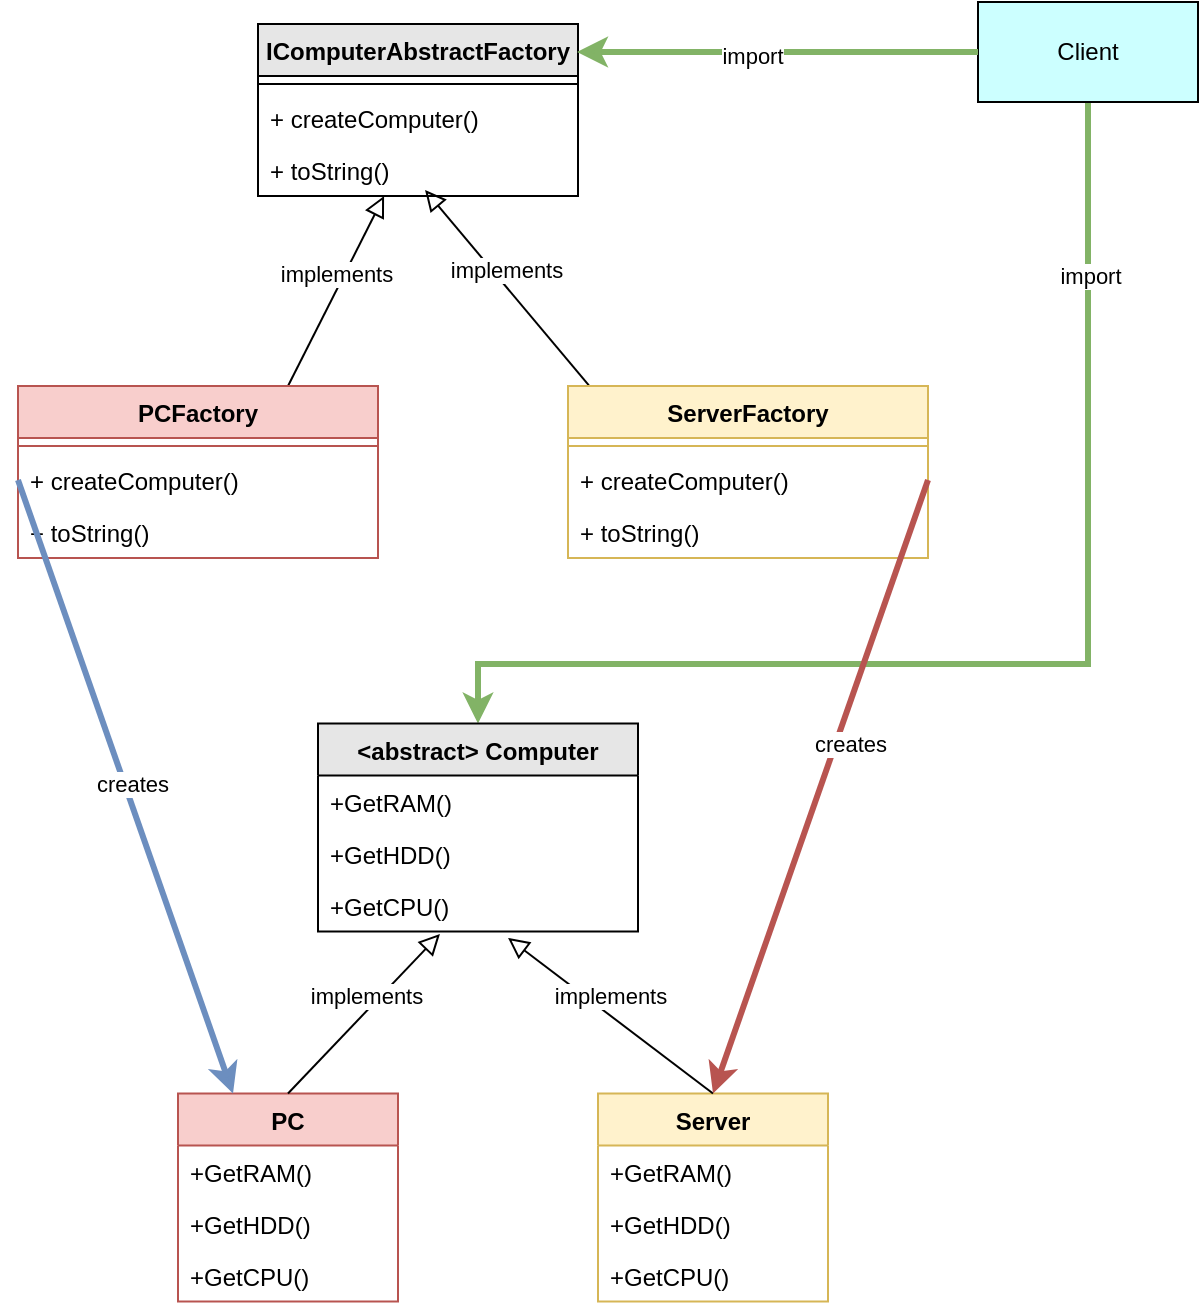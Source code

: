 <mxfile version="27.0.5">
  <diagram name="Page-1" id="9cwc0bCN1TWvzNBvOkSz">
    <mxGraphModel dx="946" dy="572" grid="1" gridSize="10" guides="1" tooltips="1" connect="1" arrows="1" fold="1" page="1" pageScale="1" pageWidth="850" pageHeight="1100" math="0" shadow="0">
      <root>
        <mxCell id="0" />
        <mxCell id="1" parent="0" />
        <mxCell id="cmP-_bVwXyfvIjiV2a2J-1" value="IComputerAbstractFactory" style="swimlane;fontStyle=1;align=center;verticalAlign=top;childLayout=stackLayout;horizontal=1;startSize=26;horizontalStack=0;resizeParent=1;resizeParentMax=0;resizeLast=0;collapsible=1;marginBottom=0;whiteSpace=wrap;html=1;fillColor=#E6E6E6;" vertex="1" parent="1">
          <mxGeometry x="210" y="90" width="160" height="86" as="geometry" />
        </mxCell>
        <mxCell id="cmP-_bVwXyfvIjiV2a2J-2" value="" style="line;strokeWidth=1;fillColor=none;align=left;verticalAlign=middle;spacingTop=-1;spacingLeft=3;spacingRight=3;rotatable=0;labelPosition=right;points=[];portConstraint=eastwest;strokeColor=inherit;" vertex="1" parent="cmP-_bVwXyfvIjiV2a2J-1">
          <mxGeometry y="26" width="160" height="8" as="geometry" />
        </mxCell>
        <mxCell id="cmP-_bVwXyfvIjiV2a2J-3" value="+ createComputer()" style="text;strokeColor=none;fillColor=none;align=left;verticalAlign=top;spacingLeft=4;spacingRight=4;overflow=hidden;rotatable=0;points=[[0,0.5],[1,0.5]];portConstraint=eastwest;whiteSpace=wrap;html=1;" vertex="1" parent="cmP-_bVwXyfvIjiV2a2J-1">
          <mxGeometry y="34" width="160" height="26" as="geometry" />
        </mxCell>
        <mxCell id="cmP-_bVwXyfvIjiV2a2J-4" value="+ toString()" style="text;strokeColor=none;fillColor=none;align=left;verticalAlign=top;spacingLeft=4;spacingRight=4;overflow=hidden;rotatable=0;points=[[0,0.5],[1,0.5]];portConstraint=eastwest;whiteSpace=wrap;html=1;" vertex="1" parent="cmP-_bVwXyfvIjiV2a2J-1">
          <mxGeometry y="60" width="160" height="26" as="geometry" />
        </mxCell>
        <mxCell id="cmP-_bVwXyfvIjiV2a2J-5" value="implements" style="html=1;verticalAlign=bottom;endArrow=block;endSize=8;curved=0;rounded=0;exitX=0.75;exitY=0;exitDx=0;exitDy=0;endFill=0;entryX=0.394;entryY=1;entryDx=0;entryDy=0;entryPerimeter=0;" edge="1" parent="1" target="cmP-_bVwXyfvIjiV2a2J-4" source="cmP-_bVwXyfvIjiV2a2J-16">
          <mxGeometry relative="1" as="geometry">
            <mxPoint x="240" y="310" as="sourcePoint" />
            <mxPoint x="270" y="180" as="targetPoint" />
          </mxGeometry>
        </mxCell>
        <mxCell id="cmP-_bVwXyfvIjiV2a2J-6" value="implements" style="html=1;verticalAlign=bottom;endArrow=block;endSize=8;curved=0;rounded=0;exitX=0.058;exitY=-0.003;exitDx=0;exitDy=0;endFill=0;exitPerimeter=0;entryX=0.522;entryY=0.885;entryDx=0;entryDy=0;entryPerimeter=0;" edge="1" parent="1" source="cmP-_bVwXyfvIjiV2a2J-7" target="cmP-_bVwXyfvIjiV2a2J-4">
          <mxGeometry relative="1" as="geometry">
            <mxPoint x="190" y="230" as="sourcePoint" />
            <mxPoint x="280" y="180" as="targetPoint" />
          </mxGeometry>
        </mxCell>
        <mxCell id="cmP-_bVwXyfvIjiV2a2J-7" value="ServerFactory" style="swimlane;fontStyle=1;align=center;verticalAlign=top;childLayout=stackLayout;horizontal=1;startSize=26;horizontalStack=0;resizeParent=1;resizeParentMax=0;resizeLast=0;collapsible=1;marginBottom=0;whiteSpace=wrap;html=1;fillColor=#fff2cc;strokeColor=#d6b656;" vertex="1" parent="1">
          <mxGeometry x="365" y="271" width="180" height="86" as="geometry" />
        </mxCell>
        <mxCell id="cmP-_bVwXyfvIjiV2a2J-8" value="" style="line;strokeWidth=1;fillColor=none;align=left;verticalAlign=middle;spacingTop=-1;spacingLeft=3;spacingRight=3;rotatable=0;labelPosition=right;points=[];portConstraint=eastwest;strokeColor=inherit;" vertex="1" parent="cmP-_bVwXyfvIjiV2a2J-7">
          <mxGeometry y="26" width="180" height="8" as="geometry" />
        </mxCell>
        <mxCell id="cmP-_bVwXyfvIjiV2a2J-9" value="+ createComputer()" style="text;strokeColor=none;fillColor=none;align=left;verticalAlign=top;spacingLeft=4;spacingRight=4;overflow=hidden;rotatable=0;points=[[0,0.5],[1,0.5]];portConstraint=eastwest;whiteSpace=wrap;html=1;" vertex="1" parent="cmP-_bVwXyfvIjiV2a2J-7">
          <mxGeometry y="34" width="180" height="26" as="geometry" />
        </mxCell>
        <mxCell id="cmP-_bVwXyfvIjiV2a2J-10" value="+ toString()" style="text;strokeColor=none;fillColor=none;align=left;verticalAlign=top;spacingLeft=4;spacingRight=4;overflow=hidden;rotatable=0;points=[[0,0.5],[1,0.5]];portConstraint=eastwest;whiteSpace=wrap;html=1;" vertex="1" parent="cmP-_bVwXyfvIjiV2a2J-7">
          <mxGeometry y="60" width="180" height="26" as="geometry" />
        </mxCell>
        <mxCell id="cmP-_bVwXyfvIjiV2a2J-11" style="edgeStyle=orthogonalEdgeStyle;rounded=0;orthogonalLoop=1;jettySize=auto;html=1;entryX=0.5;entryY=0;entryDx=0;entryDy=0;strokeWidth=3;fillColor=#d5e8d4;strokeColor=#82b366;exitX=0.5;exitY=1;exitDx=0;exitDy=0;" edge="1" parent="1" source="cmP-_bVwXyfvIjiV2a2J-15" target="cmP-_bVwXyfvIjiV2a2J-20">
          <mxGeometry relative="1" as="geometry">
            <Array as="points">
              <mxPoint x="625" y="410" />
              <mxPoint x="320" y="410" />
            </Array>
          </mxGeometry>
        </mxCell>
        <mxCell id="cmP-_bVwXyfvIjiV2a2J-12" value="import" style="edgeLabel;html=1;align=center;verticalAlign=middle;resizable=0;points=[];" vertex="1" connectable="0" parent="cmP-_bVwXyfvIjiV2a2J-11">
          <mxGeometry x="-0.592" relative="1" as="geometry">
            <mxPoint x="1" y="-39" as="offset" />
          </mxGeometry>
        </mxCell>
        <mxCell id="cmP-_bVwXyfvIjiV2a2J-15" value="Client" style="html=1;whiteSpace=wrap;fillColor=#CCFFFF;" vertex="1" parent="1">
          <mxGeometry x="570" y="79" width="110" height="50" as="geometry" />
        </mxCell>
        <mxCell id="cmP-_bVwXyfvIjiV2a2J-16" value="PCFactory" style="swimlane;fontStyle=1;align=center;verticalAlign=top;childLayout=stackLayout;horizontal=1;startSize=26;horizontalStack=0;resizeParent=1;resizeParentMax=0;resizeLast=0;collapsible=1;marginBottom=0;whiteSpace=wrap;html=1;fillColor=#f8cecc;strokeColor=#b85450;" vertex="1" parent="1">
          <mxGeometry x="90" y="271" width="180" height="86" as="geometry" />
        </mxCell>
        <mxCell id="cmP-_bVwXyfvIjiV2a2J-17" value="" style="line;strokeWidth=1;fillColor=none;align=left;verticalAlign=middle;spacingTop=-1;spacingLeft=3;spacingRight=3;rotatable=0;labelPosition=right;points=[];portConstraint=eastwest;strokeColor=inherit;" vertex="1" parent="cmP-_bVwXyfvIjiV2a2J-16">
          <mxGeometry y="26" width="180" height="8" as="geometry" />
        </mxCell>
        <mxCell id="cmP-_bVwXyfvIjiV2a2J-18" value="+ createComputer()" style="text;strokeColor=none;fillColor=none;align=left;verticalAlign=top;spacingLeft=4;spacingRight=4;overflow=hidden;rotatable=0;points=[[0,0.5],[1,0.5]];portConstraint=eastwest;whiteSpace=wrap;html=1;" vertex="1" parent="cmP-_bVwXyfvIjiV2a2J-16">
          <mxGeometry y="34" width="180" height="26" as="geometry" />
        </mxCell>
        <mxCell id="cmP-_bVwXyfvIjiV2a2J-19" value="+ toString()" style="text;strokeColor=none;fillColor=none;align=left;verticalAlign=top;spacingLeft=4;spacingRight=4;overflow=hidden;rotatable=0;points=[[0,0.5],[1,0.5]];portConstraint=eastwest;whiteSpace=wrap;html=1;" vertex="1" parent="cmP-_bVwXyfvIjiV2a2J-16">
          <mxGeometry y="60" width="180" height="26" as="geometry" />
        </mxCell>
        <mxCell id="cmP-_bVwXyfvIjiV2a2J-20" value="&amp;lt;abstract&amp;gt; Computer" style="swimlane;fontStyle=1;align=center;verticalAlign=top;childLayout=stackLayout;horizontal=1;startSize=26;horizontalStack=0;resizeParent=1;resizeParentMax=0;resizeLast=0;collapsible=1;marginBottom=0;whiteSpace=wrap;html=1;fillColor=#E6E6E6;" vertex="1" parent="1">
          <mxGeometry x="240" y="439.77" width="160" height="104" as="geometry" />
        </mxCell>
        <mxCell id="cmP-_bVwXyfvIjiV2a2J-21" value="+GetRAM()" style="text;strokeColor=none;fillColor=none;align=left;verticalAlign=top;spacingLeft=4;spacingRight=4;overflow=hidden;rotatable=0;points=[[0,0.5],[1,0.5]];portConstraint=eastwest;whiteSpace=wrap;html=1;" vertex="1" parent="cmP-_bVwXyfvIjiV2a2J-20">
          <mxGeometry y="26" width="160" height="26" as="geometry" />
        </mxCell>
        <mxCell id="cmP-_bVwXyfvIjiV2a2J-46" value="+GetHDD()" style="text;strokeColor=none;fillColor=none;align=left;verticalAlign=top;spacingLeft=4;spacingRight=4;overflow=hidden;rotatable=0;points=[[0,0.5],[1,0.5]];portConstraint=eastwest;whiteSpace=wrap;html=1;" vertex="1" parent="cmP-_bVwXyfvIjiV2a2J-20">
          <mxGeometry y="52" width="160" height="26" as="geometry" />
        </mxCell>
        <mxCell id="cmP-_bVwXyfvIjiV2a2J-49" value="+GetCPU()" style="text;strokeColor=none;fillColor=none;align=left;verticalAlign=top;spacingLeft=4;spacingRight=4;overflow=hidden;rotatable=0;points=[[0,0.5],[1,0.5]];portConstraint=eastwest;whiteSpace=wrap;html=1;" vertex="1" parent="cmP-_bVwXyfvIjiV2a2J-20">
          <mxGeometry y="78" width="160" height="26" as="geometry" />
        </mxCell>
        <mxCell id="cmP-_bVwXyfvIjiV2a2J-24" value="PC" style="swimlane;fontStyle=1;align=center;verticalAlign=top;childLayout=stackLayout;horizontal=1;startSize=26;horizontalStack=0;resizeParent=1;resizeParentMax=0;resizeLast=0;collapsible=1;marginBottom=0;whiteSpace=wrap;html=1;fillColor=#f8cecc;strokeColor=#b85450;" vertex="1" parent="1">
          <mxGeometry x="170" y="624.77" width="110" height="104" as="geometry" />
        </mxCell>
        <mxCell id="cmP-_bVwXyfvIjiV2a2J-25" value="+GetRAM()" style="text;strokeColor=none;fillColor=none;align=left;verticalAlign=top;spacingLeft=4;spacingRight=4;overflow=hidden;rotatable=0;points=[[0,0.5],[1,0.5]];portConstraint=eastwest;whiteSpace=wrap;html=1;" vertex="1" parent="cmP-_bVwXyfvIjiV2a2J-24">
          <mxGeometry y="26" width="110" height="26" as="geometry" />
        </mxCell>
        <mxCell id="cmP-_bVwXyfvIjiV2a2J-50" value="+GetHDD()" style="text;strokeColor=none;fillColor=none;align=left;verticalAlign=top;spacingLeft=4;spacingRight=4;overflow=hidden;rotatable=0;points=[[0,0.5],[1,0.5]];portConstraint=eastwest;whiteSpace=wrap;html=1;" vertex="1" parent="cmP-_bVwXyfvIjiV2a2J-24">
          <mxGeometry y="52" width="110" height="26" as="geometry" />
        </mxCell>
        <mxCell id="cmP-_bVwXyfvIjiV2a2J-51" value="+GetCPU()" style="text;strokeColor=none;fillColor=none;align=left;verticalAlign=top;spacingLeft=4;spacingRight=4;overflow=hidden;rotatable=0;points=[[0,0.5],[1,0.5]];portConstraint=eastwest;whiteSpace=wrap;html=1;" vertex="1" parent="cmP-_bVwXyfvIjiV2a2J-24">
          <mxGeometry y="78" width="110" height="26" as="geometry" />
        </mxCell>
        <mxCell id="cmP-_bVwXyfvIjiV2a2J-26" value="Server" style="swimlane;fontStyle=1;align=center;verticalAlign=top;childLayout=stackLayout;horizontal=1;startSize=26;horizontalStack=0;resizeParent=1;resizeParentMax=0;resizeLast=0;collapsible=1;marginBottom=0;whiteSpace=wrap;html=1;fillColor=#fff2cc;strokeColor=#d6b656;" vertex="1" parent="1">
          <mxGeometry x="380" y="624.77" width="115" height="104" as="geometry" />
        </mxCell>
        <mxCell id="cmP-_bVwXyfvIjiV2a2J-27" value="+GetRAM()" style="text;strokeColor=none;fillColor=none;align=left;verticalAlign=top;spacingLeft=4;spacingRight=4;overflow=hidden;rotatable=0;points=[[0,0.5],[1,0.5]];portConstraint=eastwest;whiteSpace=wrap;html=1;" vertex="1" parent="cmP-_bVwXyfvIjiV2a2J-26">
          <mxGeometry y="26" width="115" height="26" as="geometry" />
        </mxCell>
        <mxCell id="cmP-_bVwXyfvIjiV2a2J-52" value="+GetHDD()" style="text;strokeColor=none;fillColor=none;align=left;verticalAlign=top;spacingLeft=4;spacingRight=4;overflow=hidden;rotatable=0;points=[[0,0.5],[1,0.5]];portConstraint=eastwest;whiteSpace=wrap;html=1;" vertex="1" parent="cmP-_bVwXyfvIjiV2a2J-26">
          <mxGeometry y="52" width="115" height="26" as="geometry" />
        </mxCell>
        <mxCell id="cmP-_bVwXyfvIjiV2a2J-53" value="+GetCPU()" style="text;strokeColor=none;fillColor=none;align=left;verticalAlign=top;spacingLeft=4;spacingRight=4;overflow=hidden;rotatable=0;points=[[0,0.5],[1,0.5]];portConstraint=eastwest;whiteSpace=wrap;html=1;" vertex="1" parent="cmP-_bVwXyfvIjiV2a2J-26">
          <mxGeometry y="78" width="115" height="26" as="geometry" />
        </mxCell>
        <mxCell id="cmP-_bVwXyfvIjiV2a2J-33" value="implements" style="html=1;verticalAlign=bottom;endArrow=block;endSize=8;curved=0;rounded=0;exitX=0.5;exitY=0;exitDx=0;exitDy=0;endFill=0;entryX=0.594;entryY=1.124;entryDx=0;entryDy=0;entryPerimeter=0;" edge="1" parent="1" source="cmP-_bVwXyfvIjiV2a2J-26" target="cmP-_bVwXyfvIjiV2a2J-49">
          <mxGeometry x="0.008" y="-1" relative="1" as="geometry">
            <mxPoint x="590" y="524.77" as="sourcePoint" />
            <mxPoint x="338.08" y="565.5" as="targetPoint" />
            <mxPoint as="offset" />
          </mxGeometry>
        </mxCell>
        <mxCell id="cmP-_bVwXyfvIjiV2a2J-35" value="implements" style="html=1;verticalAlign=bottom;endArrow=block;endSize=8;curved=0;rounded=0;exitX=0.5;exitY=0;exitDx=0;exitDy=0;endFill=0;entryX=0.381;entryY=1.047;entryDx=0;entryDy=0;entryPerimeter=0;" edge="1" parent="1" source="cmP-_bVwXyfvIjiV2a2J-24" target="cmP-_bVwXyfvIjiV2a2J-49">
          <mxGeometry x="0.008" y="-1" relative="1" as="geometry">
            <mxPoint x="440" y="574.77" as="sourcePoint" />
            <mxPoint x="300" y="564" as="targetPoint" />
            <mxPoint as="offset" />
          </mxGeometry>
        </mxCell>
        <mxCell id="cmP-_bVwXyfvIjiV2a2J-36" style="rounded=0;orthogonalLoop=1;jettySize=auto;html=1;entryX=0.25;entryY=0;entryDx=0;entryDy=0;fillColor=#dae8fc;strokeColor=#6c8ebf;strokeWidth=3;exitX=0;exitY=0.5;exitDx=0;exitDy=0;" edge="1" parent="1" source="cmP-_bVwXyfvIjiV2a2J-18" target="cmP-_bVwXyfvIjiV2a2J-24">
          <mxGeometry relative="1" as="geometry" />
        </mxCell>
        <mxCell id="cmP-_bVwXyfvIjiV2a2J-37" value="creates" style="edgeLabel;html=1;align=center;verticalAlign=middle;resizable=0;points=[];" vertex="1" connectable="0" parent="cmP-_bVwXyfvIjiV2a2J-36">
          <mxGeometry x="-0.007" y="3" relative="1" as="geometry">
            <mxPoint x="1" as="offset" />
          </mxGeometry>
        </mxCell>
        <mxCell id="cmP-_bVwXyfvIjiV2a2J-40" style="rounded=0;orthogonalLoop=1;jettySize=auto;html=1;entryX=0.5;entryY=0;entryDx=0;entryDy=0;fillColor=#f8cecc;strokeColor=#b85450;strokeWidth=3;exitX=1;exitY=0.5;exitDx=0;exitDy=0;" edge="1" parent="1" source="cmP-_bVwXyfvIjiV2a2J-9" target="cmP-_bVwXyfvIjiV2a2J-26">
          <mxGeometry relative="1" as="geometry" />
        </mxCell>
        <mxCell id="cmP-_bVwXyfvIjiV2a2J-41" value="creates" style="edgeLabel;html=1;align=center;verticalAlign=middle;resizable=0;points=[];" vertex="1" connectable="0" parent="cmP-_bVwXyfvIjiV2a2J-40">
          <mxGeometry x="0.093" y="-1" relative="1" as="geometry">
            <mxPoint x="20" y="-35" as="offset" />
          </mxGeometry>
        </mxCell>
        <mxCell id="cmP-_bVwXyfvIjiV2a2J-44" style="edgeStyle=orthogonalEdgeStyle;rounded=0;orthogonalLoop=1;jettySize=auto;html=1;entryX=0.997;entryY=0.163;entryDx=0;entryDy=0;entryPerimeter=0;fillColor=#d5e8d4;strokeColor=#82b366;strokeWidth=3;" edge="1" parent="1" source="cmP-_bVwXyfvIjiV2a2J-15" target="cmP-_bVwXyfvIjiV2a2J-1">
          <mxGeometry relative="1" as="geometry" />
        </mxCell>
        <mxCell id="cmP-_bVwXyfvIjiV2a2J-45" value="import" style="edgeLabel;html=1;align=center;verticalAlign=middle;resizable=0;points=[];" vertex="1" connectable="0" parent="cmP-_bVwXyfvIjiV2a2J-44">
          <mxGeometry x="0.142" y="2" relative="1" as="geometry">
            <mxPoint x="1" as="offset" />
          </mxGeometry>
        </mxCell>
      </root>
    </mxGraphModel>
  </diagram>
</mxfile>
